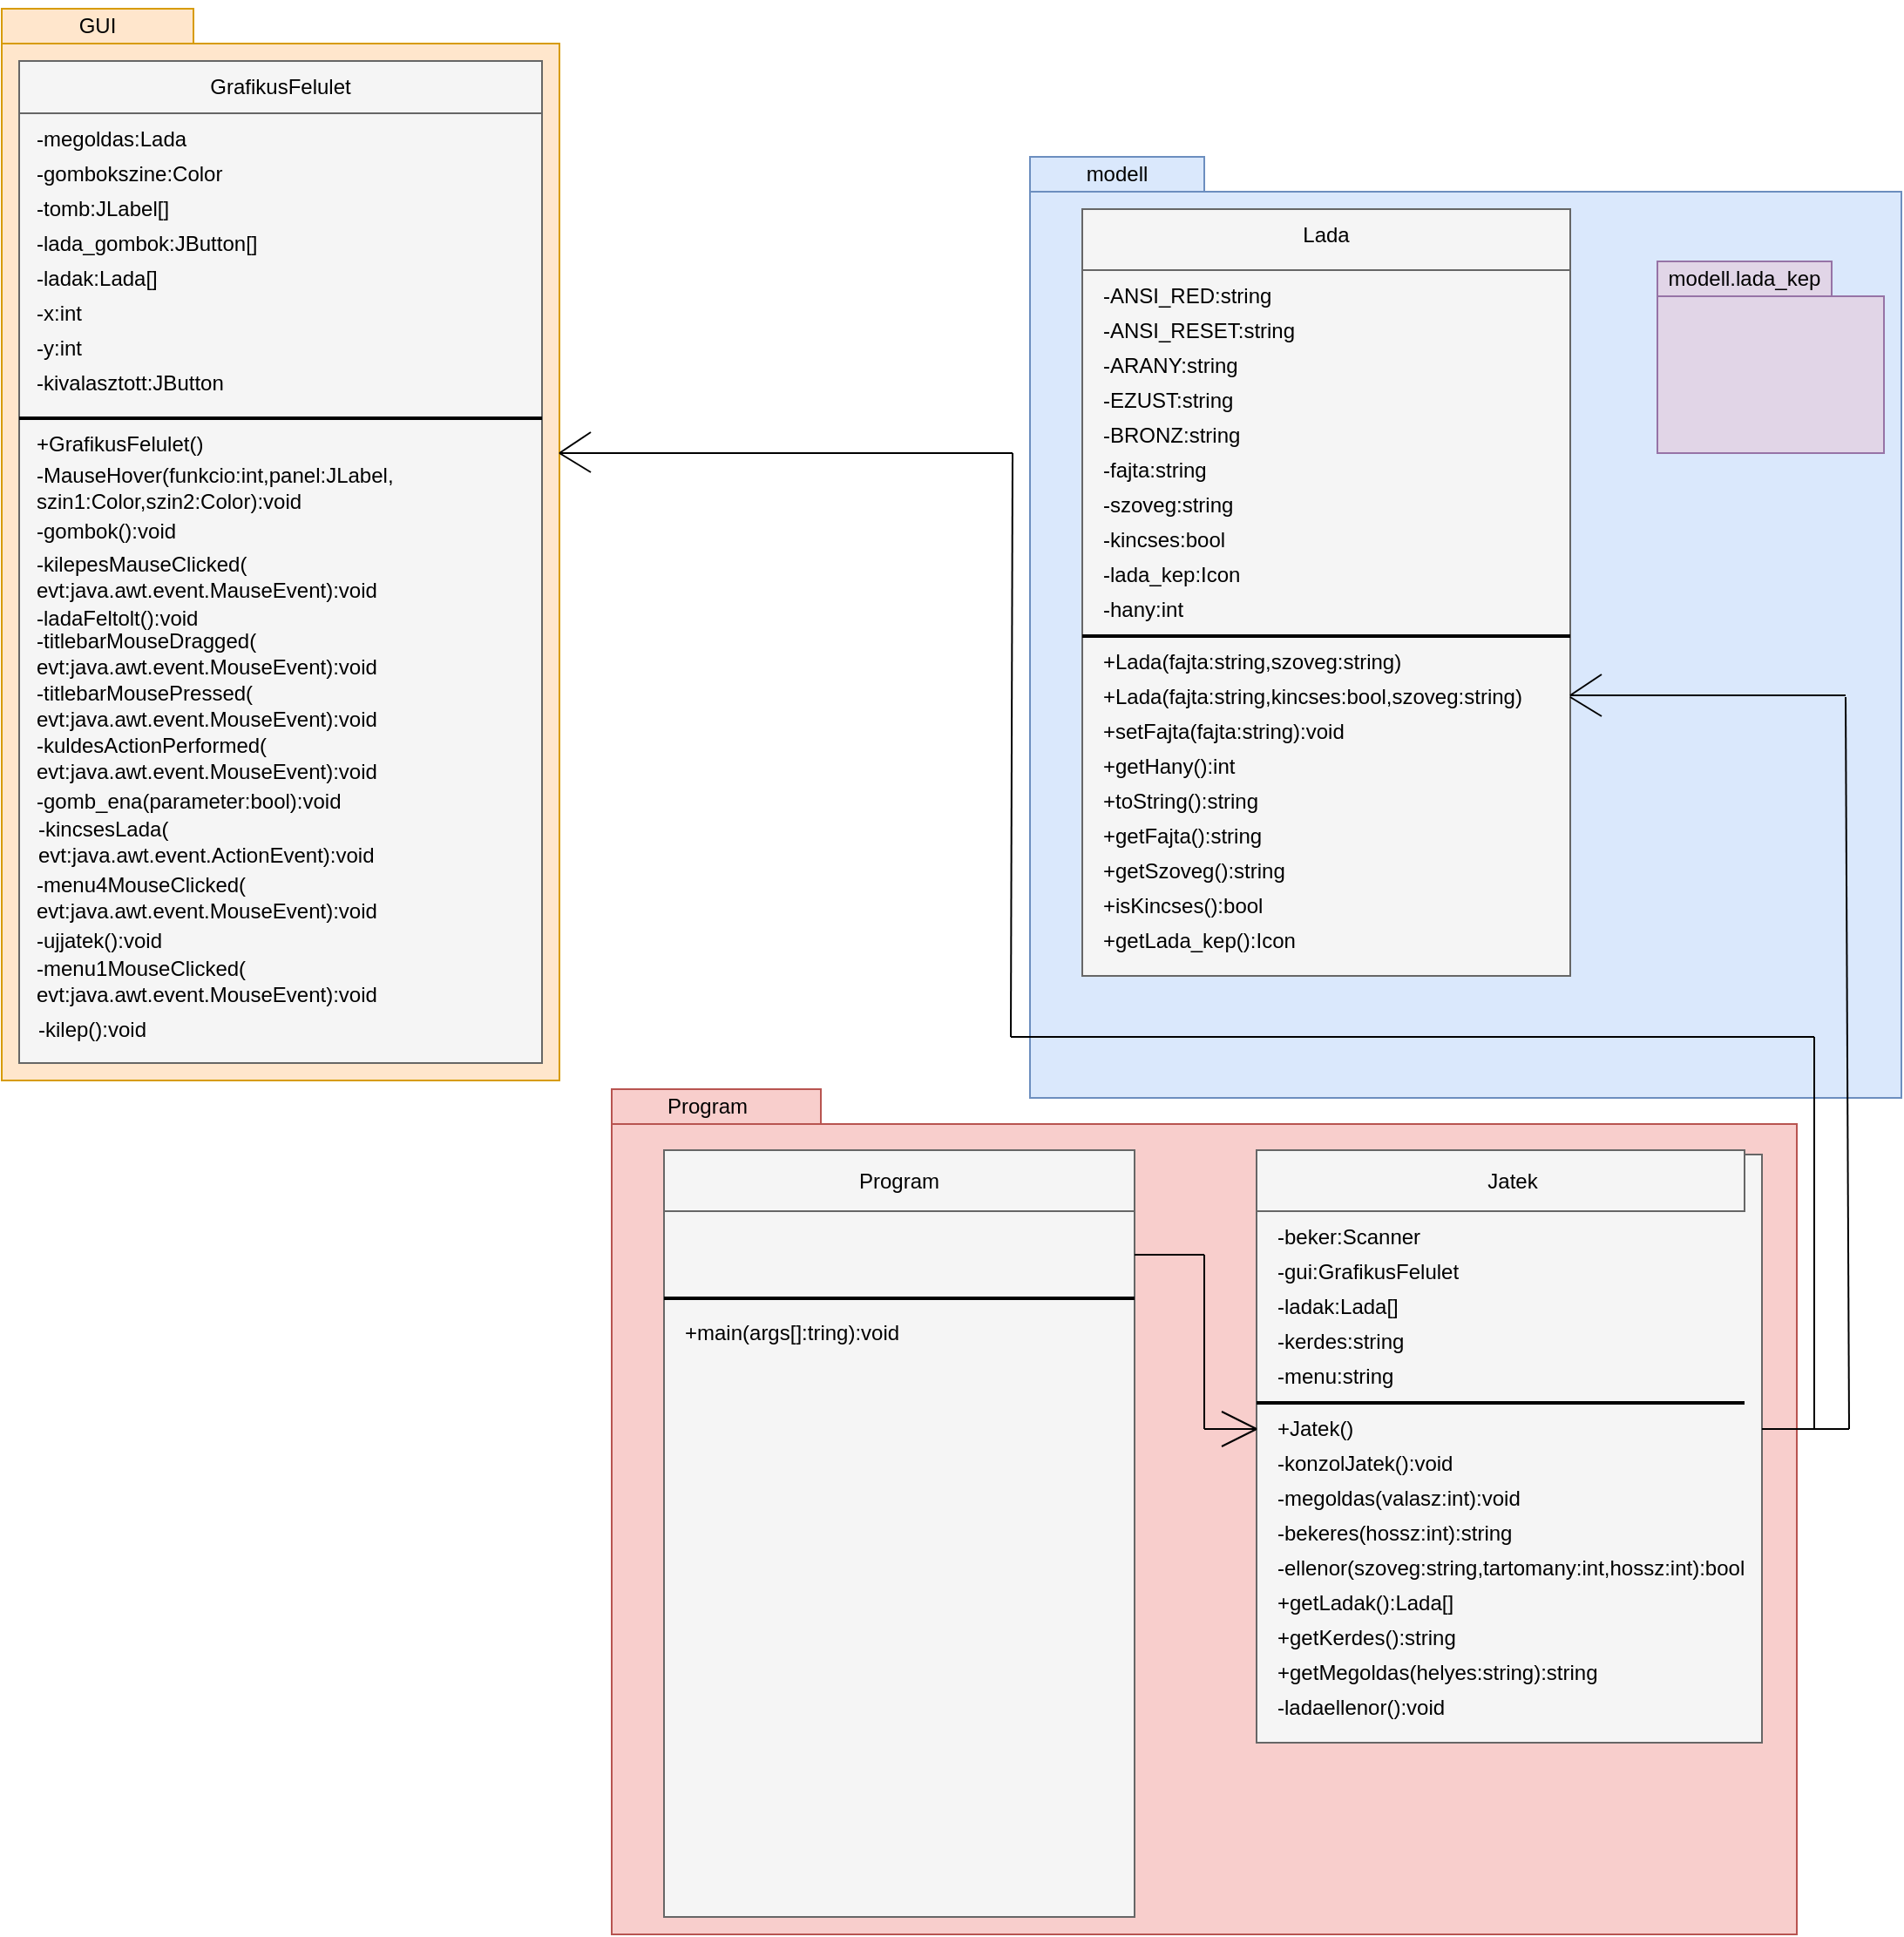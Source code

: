 <mxfile version="19.0.0" type="device"><diagram id="C5RBs43oDa-KdzZeNtuy" name="Page-1"><mxGraphModel dx="1920" dy="1682" grid="1" gridSize="10" guides="1" tooltips="1" connect="1" arrows="1" fold="1" page="1" pageScale="1" pageWidth="827" pageHeight="1169" math="0" shadow="0"><root><mxCell id="WIyWlLk6GJQsqaUBKTNV-0"/><mxCell id="WIyWlLk6GJQsqaUBKTNV-1" parent="WIyWlLk6GJQsqaUBKTNV-0"/><mxCell id="mJpXlzWFsbk1w2i0M5gg-0" value="" style="rounded=0;whiteSpace=wrap;html=1;fillColor=#ffe6cc;strokeColor=#d79b00;" parent="WIyWlLk6GJQsqaUBKTNV-1" vertex="1"><mxGeometry x="-320" y="-45" width="320" height="595" as="geometry"/></mxCell><mxCell id="mJpXlzWFsbk1w2i0M5gg-1" value="" style="rounded=0;whiteSpace=wrap;html=1;fillColor=#ffe6cc;strokeColor=#d79b00;" parent="WIyWlLk6GJQsqaUBKTNV-1" vertex="1"><mxGeometry x="-320" y="-65" width="110" height="20" as="geometry"/></mxCell><mxCell id="mJpXlzWFsbk1w2i0M5gg-2" value="GUI" style="text;html=1;strokeColor=none;fillColor=none;align=center;verticalAlign=middle;whiteSpace=wrap;rounded=0;" parent="WIyWlLk6GJQsqaUBKTNV-1" vertex="1"><mxGeometry x="-295" y="-70" width="60" height="30" as="geometry"/></mxCell><mxCell id="mJpXlzWFsbk1w2i0M5gg-4" value="" style="rounded=0;whiteSpace=wrap;html=1;fillColor=#dae8fc;strokeColor=#6c8ebf;" parent="WIyWlLk6GJQsqaUBKTNV-1" vertex="1"><mxGeometry x="270" y="40" width="500" height="520" as="geometry"/></mxCell><mxCell id="mJpXlzWFsbk1w2i0M5gg-5" value="" style="rounded=0;whiteSpace=wrap;html=1;fillColor=#f5f5f5;fontColor=#333333;strokeColor=#666666;" parent="WIyWlLk6GJQsqaUBKTNV-1" vertex="1"><mxGeometry x="-310" y="-35" width="300" height="575" as="geometry"/></mxCell><mxCell id="mJpXlzWFsbk1w2i0M5gg-6" value="" style="rounded=0;whiteSpace=wrap;html=1;fillColor=#f5f5f5;fontColor=#333333;strokeColor=#666666;" parent="WIyWlLk6GJQsqaUBKTNV-1" vertex="1"><mxGeometry x="-310" y="-35" width="300" height="30" as="geometry"/></mxCell><mxCell id="mJpXlzWFsbk1w2i0M5gg-7" value="GrafikusFelulet" style="text;html=1;align=center;verticalAlign=middle;whiteSpace=wrap;rounded=0;" parent="WIyWlLk6GJQsqaUBKTNV-1" vertex="1"><mxGeometry x="-225" y="-32.5" width="130" height="25" as="geometry"/></mxCell><mxCell id="mJpXlzWFsbk1w2i0M5gg-8" value="modell" style="rounded=0;whiteSpace=wrap;html=1;fillColor=#dae8fc;strokeColor=#6c8ebf;" parent="WIyWlLk6GJQsqaUBKTNV-1" vertex="1"><mxGeometry x="270" y="20" width="100" height="20" as="geometry"/></mxCell><mxCell id="mJpXlzWFsbk1w2i0M5gg-9" value="" style="rounded=0;whiteSpace=wrap;html=1;fillColor=#e1d5e7;strokeColor=#9673a6;" parent="WIyWlLk6GJQsqaUBKTNV-1" vertex="1"><mxGeometry x="630" y="100" width="130" height="90" as="geometry"/></mxCell><mxCell id="mJpXlzWFsbk1w2i0M5gg-10" value="modell.lada_kep" style="rounded=0;whiteSpace=wrap;html=1;fillColor=#e1d5e7;strokeColor=#9673a6;" parent="WIyWlLk6GJQsqaUBKTNV-1" vertex="1"><mxGeometry x="630" y="80" width="100" height="20" as="geometry"/></mxCell><mxCell id="mJpXlzWFsbk1w2i0M5gg-12" value="" style="rounded=0;whiteSpace=wrap;html=1;fillColor=#f5f5f5;fontColor=#333333;strokeColor=#666666;" parent="WIyWlLk6GJQsqaUBKTNV-1" vertex="1"><mxGeometry x="300" y="52.5" width="280" height="437.5" as="geometry"/></mxCell><mxCell id="mJpXlzWFsbk1w2i0M5gg-14" value="" style="rounded=0;whiteSpace=wrap;html=1;fillColor=#f8cecc;strokeColor=#b85450;" parent="WIyWlLk6GJQsqaUBKTNV-1" vertex="1"><mxGeometry x="30" y="575" width="680" height="465" as="geometry"/></mxCell><mxCell id="mJpXlzWFsbk1w2i0M5gg-15" value="" style="rounded=0;whiteSpace=wrap;html=1;fillColor=#f8cecc;strokeColor=#b85450;" parent="WIyWlLk6GJQsqaUBKTNV-1" vertex="1"><mxGeometry x="30" y="555" width="120" height="20" as="geometry"/></mxCell><mxCell id="mJpXlzWFsbk1w2i0M5gg-16" value="Program" style="text;html=1;strokeColor=none;fillColor=none;align=center;verticalAlign=middle;whiteSpace=wrap;rounded=0;" parent="WIyWlLk6GJQsqaUBKTNV-1" vertex="1"><mxGeometry x="55" y="550" width="60" height="30" as="geometry"/></mxCell><mxCell id="mJpXlzWFsbk1w2i0M5gg-17" value="" style="rounded=0;whiteSpace=wrap;html=1;fillColor=#f5f5f5;fontColor=#333333;strokeColor=#666666;" parent="WIyWlLk6GJQsqaUBKTNV-1" vertex="1"><mxGeometry x="60" y="590" width="270" height="440" as="geometry"/></mxCell><mxCell id="mJpXlzWFsbk1w2i0M5gg-18" value="" style="rounded=0;whiteSpace=wrap;html=1;fillColor=#f5f5f5;fontColor=#333333;strokeColor=#666666;" parent="WIyWlLk6GJQsqaUBKTNV-1" vertex="1"><mxGeometry x="400" y="592.5" width="290" height="337.5" as="geometry"/></mxCell><mxCell id="mJpXlzWFsbk1w2i0M5gg-19" value="" style="rounded=0;whiteSpace=wrap;html=1;fillColor=#f5f5f5;fontColor=#333333;strokeColor=#666666;" parent="WIyWlLk6GJQsqaUBKTNV-1" vertex="1"><mxGeometry x="60" y="590" width="270" height="35" as="geometry"/></mxCell><mxCell id="mJpXlzWFsbk1w2i0M5gg-20" value="" style="rounded=0;whiteSpace=wrap;html=1;fillColor=#f5f5f5;fontColor=#333333;strokeColor=#666666;" parent="WIyWlLk6GJQsqaUBKTNV-1" vertex="1"><mxGeometry x="400" y="590" width="280" height="35" as="geometry"/></mxCell><mxCell id="mJpXlzWFsbk1w2i0M5gg-21" value="" style="rounded=0;whiteSpace=wrap;html=1;fillColor=#f5f5f5;fontColor=#333333;strokeColor=#666666;" parent="WIyWlLk6GJQsqaUBKTNV-1" vertex="1"><mxGeometry x="300" y="50" width="280" height="35" as="geometry"/></mxCell><mxCell id="mJpXlzWFsbk1w2i0M5gg-23" value="Lada" style="text;html=1;strokeColor=none;fillColor=none;align=center;verticalAlign=middle;whiteSpace=wrap;rounded=0;" parent="WIyWlLk6GJQsqaUBKTNV-1" vertex="1"><mxGeometry x="405" y="50" width="70" height="30" as="geometry"/></mxCell><mxCell id="mJpXlzWFsbk1w2i0M5gg-24" value="Program" style="text;html=1;strokeColor=none;fillColor=none;align=center;verticalAlign=middle;whiteSpace=wrap;rounded=0;" parent="WIyWlLk6GJQsqaUBKTNV-1" vertex="1"><mxGeometry x="165" y="592.5" width="60" height="30" as="geometry"/></mxCell><mxCell id="mJpXlzWFsbk1w2i0M5gg-25" value="Jatek" style="text;html=1;strokeColor=none;fillColor=none;align=center;verticalAlign=middle;whiteSpace=wrap;rounded=0;" parent="WIyWlLk6GJQsqaUBKTNV-1" vertex="1"><mxGeometry x="516.5" y="592.5" width="60" height="30" as="geometry"/></mxCell><mxCell id="mJpXlzWFsbk1w2i0M5gg-28" value="-ANSI_RED:string" style="text;html=1;strokeColor=none;fillColor=none;align=left;verticalAlign=middle;whiteSpace=wrap;rounded=0;" parent="WIyWlLk6GJQsqaUBKTNV-1" vertex="1"><mxGeometry x="310" y="90" width="180" height="20" as="geometry"/></mxCell><mxCell id="mJpXlzWFsbk1w2i0M5gg-29" value="-ANSI_RESET:string&lt;br&gt;" style="text;html=1;strokeColor=none;fillColor=none;align=left;verticalAlign=middle;whiteSpace=wrap;rounded=0;" parent="WIyWlLk6GJQsqaUBKTNV-1" vertex="1"><mxGeometry x="310" y="110" width="170" height="20" as="geometry"/></mxCell><mxCell id="mJpXlzWFsbk1w2i0M5gg-31" value="-ARANY:string" style="text;html=1;strokeColor=none;fillColor=none;align=left;verticalAlign=middle;whiteSpace=wrap;rounded=0;" parent="WIyWlLk6GJQsqaUBKTNV-1" vertex="1"><mxGeometry x="310" y="130" width="170" height="20" as="geometry"/></mxCell><mxCell id="mJpXlzWFsbk1w2i0M5gg-32" value="-EZUST:string" style="text;html=1;strokeColor=none;fillColor=none;align=left;verticalAlign=middle;whiteSpace=wrap;rounded=0;" parent="WIyWlLk6GJQsqaUBKTNV-1" vertex="1"><mxGeometry x="310" y="150" width="170" height="20" as="geometry"/></mxCell><mxCell id="mJpXlzWFsbk1w2i0M5gg-33" value="-BRONZ:string" style="text;html=1;strokeColor=none;fillColor=none;align=left;verticalAlign=middle;whiteSpace=wrap;rounded=0;" parent="WIyWlLk6GJQsqaUBKTNV-1" vertex="1"><mxGeometry x="310" y="170" width="170" height="20" as="geometry"/></mxCell><mxCell id="mJpXlzWFsbk1w2i0M5gg-35" value="-fajta:string" style="text;html=1;strokeColor=none;fillColor=none;align=left;verticalAlign=middle;whiteSpace=wrap;rounded=0;" parent="WIyWlLk6GJQsqaUBKTNV-1" vertex="1"><mxGeometry x="310" y="190" width="170" height="20" as="geometry"/></mxCell><mxCell id="mJpXlzWFsbk1w2i0M5gg-36" value="-szoveg:string" style="text;html=1;strokeColor=none;fillColor=none;align=left;verticalAlign=middle;whiteSpace=wrap;rounded=0;" parent="WIyWlLk6GJQsqaUBKTNV-1" vertex="1"><mxGeometry x="310" y="210" width="170" height="20" as="geometry"/></mxCell><mxCell id="mJpXlzWFsbk1w2i0M5gg-37" value="-kincses:bool" style="text;html=1;strokeColor=none;fillColor=none;align=left;verticalAlign=middle;whiteSpace=wrap;rounded=0;" parent="WIyWlLk6GJQsqaUBKTNV-1" vertex="1"><mxGeometry x="310" y="230" width="170" height="20" as="geometry"/></mxCell><mxCell id="mJpXlzWFsbk1w2i0M5gg-38" value="-lada_kep:Icon" style="text;html=1;strokeColor=none;fillColor=none;align=left;verticalAlign=middle;whiteSpace=wrap;rounded=0;" parent="WIyWlLk6GJQsqaUBKTNV-1" vertex="1"><mxGeometry x="310" y="250" width="170" height="20" as="geometry"/></mxCell><mxCell id="mJpXlzWFsbk1w2i0M5gg-39" value="-hany:int" style="text;html=1;strokeColor=none;fillColor=none;align=left;verticalAlign=middle;whiteSpace=wrap;rounded=0;" parent="WIyWlLk6GJQsqaUBKTNV-1" vertex="1"><mxGeometry x="310" y="270" width="170" height="20" as="geometry"/></mxCell><mxCell id="mJpXlzWFsbk1w2i0M5gg-43" value="" style="line;strokeWidth=2;html=1;" parent="WIyWlLk6GJQsqaUBKTNV-1" vertex="1"><mxGeometry x="300" y="290" width="280" height="10" as="geometry"/></mxCell><mxCell id="83cDBdAgCSf1QjNLqymH-1" value="+Lada(fajta:string,szoveg:string)" style="text;html=1;strokeColor=none;fillColor=none;align=left;verticalAlign=middle;whiteSpace=wrap;rounded=0;" vertex="1" parent="WIyWlLk6GJQsqaUBKTNV-1"><mxGeometry x="310" y="300" width="250" height="20" as="geometry"/></mxCell><mxCell id="83cDBdAgCSf1QjNLqymH-2" value="+Lada(fajta:string,kincses:bool,szoveg:string)" style="text;html=1;strokeColor=none;fillColor=none;align=left;verticalAlign=middle;whiteSpace=wrap;rounded=0;" vertex="1" parent="WIyWlLk6GJQsqaUBKTNV-1"><mxGeometry x="310" y="320" width="260" height="20" as="geometry"/></mxCell><mxCell id="83cDBdAgCSf1QjNLqymH-3" value="+getHany():int" style="text;html=1;strokeColor=none;fillColor=none;align=left;verticalAlign=middle;whiteSpace=wrap;rounded=0;" vertex="1" parent="WIyWlLk6GJQsqaUBKTNV-1"><mxGeometry x="310" y="360" width="260" height="20" as="geometry"/></mxCell><mxCell id="83cDBdAgCSf1QjNLqymH-4" value="+setFajta(fajta:string):void" style="text;html=1;strokeColor=none;fillColor=none;align=left;verticalAlign=middle;whiteSpace=wrap;rounded=0;" vertex="1" parent="WIyWlLk6GJQsqaUBKTNV-1"><mxGeometry x="310" y="340" width="260" height="20" as="geometry"/></mxCell><mxCell id="83cDBdAgCSf1QjNLqymH-5" value="+toString():string" style="text;html=1;strokeColor=none;fillColor=none;align=left;verticalAlign=middle;whiteSpace=wrap;rounded=0;" vertex="1" parent="WIyWlLk6GJQsqaUBKTNV-1"><mxGeometry x="310" y="380" width="260" height="20" as="geometry"/></mxCell><mxCell id="83cDBdAgCSf1QjNLqymH-13" value="+getFajta():string" style="text;html=1;strokeColor=none;fillColor=none;align=left;verticalAlign=middle;whiteSpace=wrap;rounded=0;" vertex="1" parent="WIyWlLk6GJQsqaUBKTNV-1"><mxGeometry x="310" y="400" width="260" height="20" as="geometry"/></mxCell><mxCell id="83cDBdAgCSf1QjNLqymH-14" value="+getSzoveg():string" style="text;html=1;strokeColor=none;fillColor=none;align=left;verticalAlign=middle;whiteSpace=wrap;rounded=0;" vertex="1" parent="WIyWlLk6GJQsqaUBKTNV-1"><mxGeometry x="310" y="420" width="260" height="20" as="geometry"/></mxCell><mxCell id="83cDBdAgCSf1QjNLqymH-15" value="+isKincses():bool" style="text;html=1;strokeColor=none;fillColor=none;align=left;verticalAlign=middle;whiteSpace=wrap;rounded=0;" vertex="1" parent="WIyWlLk6GJQsqaUBKTNV-1"><mxGeometry x="310" y="440" width="260" height="20" as="geometry"/></mxCell><mxCell id="83cDBdAgCSf1QjNLqymH-16" value="+getLada_kep():Icon" style="text;html=1;strokeColor=none;fillColor=none;align=left;verticalAlign=middle;whiteSpace=wrap;rounded=0;" vertex="1" parent="WIyWlLk6GJQsqaUBKTNV-1"><mxGeometry x="310" y="460" width="260" height="20" as="geometry"/></mxCell><mxCell id="83cDBdAgCSf1QjNLqymH-20" value="" style="line;strokeWidth=2;html=1;" vertex="1" parent="WIyWlLk6GJQsqaUBKTNV-1"><mxGeometry x="60" y="670" width="270" height="10" as="geometry"/></mxCell><mxCell id="83cDBdAgCSf1QjNLqymH-21" value="+main(args[]:tring):void" style="text;html=1;strokeColor=none;fillColor=none;align=left;verticalAlign=middle;whiteSpace=wrap;rounded=0;" vertex="1" parent="WIyWlLk6GJQsqaUBKTNV-1"><mxGeometry x="70" y="680" width="250" height="30" as="geometry"/></mxCell><mxCell id="83cDBdAgCSf1QjNLqymH-23" value="-beker:Scanner" style="text;html=1;strokeColor=none;fillColor=none;align=left;verticalAlign=middle;whiteSpace=wrap;rounded=0;" vertex="1" parent="WIyWlLk6GJQsqaUBKTNV-1"><mxGeometry x="410" y="630" width="260" height="20" as="geometry"/></mxCell><mxCell id="83cDBdAgCSf1QjNLqymH-24" value="-gui:GrafikusFelulet" style="text;html=1;strokeColor=none;fillColor=none;align=left;verticalAlign=middle;whiteSpace=wrap;rounded=0;" vertex="1" parent="WIyWlLk6GJQsqaUBKTNV-1"><mxGeometry x="410" y="650" width="260" height="20" as="geometry"/></mxCell><mxCell id="83cDBdAgCSf1QjNLqymH-25" value="-ladak:Lada[]" style="text;html=1;strokeColor=none;fillColor=none;align=left;verticalAlign=middle;whiteSpace=wrap;rounded=0;" vertex="1" parent="WIyWlLk6GJQsqaUBKTNV-1"><mxGeometry x="410" y="670" width="260" height="20" as="geometry"/></mxCell><mxCell id="83cDBdAgCSf1QjNLqymH-26" value="-menu:string" style="text;html=1;strokeColor=none;fillColor=none;align=left;verticalAlign=middle;whiteSpace=wrap;rounded=0;" vertex="1" parent="WIyWlLk6GJQsqaUBKTNV-1"><mxGeometry x="410" y="710" width="260" height="20" as="geometry"/></mxCell><mxCell id="83cDBdAgCSf1QjNLqymH-27" value="-kerdes:string" style="text;html=1;strokeColor=none;fillColor=none;align=left;verticalAlign=middle;whiteSpace=wrap;rounded=0;" vertex="1" parent="WIyWlLk6GJQsqaUBKTNV-1"><mxGeometry x="410" y="690" width="260" height="20" as="geometry"/></mxCell><mxCell id="83cDBdAgCSf1QjNLqymH-29" value="" style="line;strokeWidth=2;html=1;" vertex="1" parent="WIyWlLk6GJQsqaUBKTNV-1"><mxGeometry x="400" y="730" width="280" height="10" as="geometry"/></mxCell><mxCell id="83cDBdAgCSf1QjNLqymH-30" value="+Jatek()" style="text;html=1;strokeColor=none;fillColor=none;align=left;verticalAlign=middle;whiteSpace=wrap;rounded=0;" vertex="1" parent="WIyWlLk6GJQsqaUBKTNV-1"><mxGeometry x="410" y="740" width="260" height="20" as="geometry"/></mxCell><mxCell id="83cDBdAgCSf1QjNLqymH-31" value="-konzolJatek():void" style="text;html=1;strokeColor=none;fillColor=none;align=left;verticalAlign=middle;whiteSpace=wrap;rounded=0;" vertex="1" parent="WIyWlLk6GJQsqaUBKTNV-1"><mxGeometry x="410" y="760" width="260" height="20" as="geometry"/></mxCell><mxCell id="83cDBdAgCSf1QjNLqymH-32" value="-megoldas(valasz:int):void" style="text;html=1;strokeColor=none;fillColor=none;align=left;verticalAlign=middle;whiteSpace=wrap;rounded=0;" vertex="1" parent="WIyWlLk6GJQsqaUBKTNV-1"><mxGeometry x="410" y="780" width="260" height="20" as="geometry"/></mxCell><mxCell id="83cDBdAgCSf1QjNLqymH-33" value="-bekeres(hossz:int):string" style="text;html=1;strokeColor=none;fillColor=none;align=left;verticalAlign=middle;whiteSpace=wrap;rounded=0;" vertex="1" parent="WIyWlLk6GJQsqaUBKTNV-1"><mxGeometry x="410" y="800" width="260" height="20" as="geometry"/></mxCell><mxCell id="83cDBdAgCSf1QjNLqymH-34" value="-ellenor(szoveg:string,tartomany:int,hossz:int):bool" style="text;html=1;strokeColor=none;fillColor=none;align=left;verticalAlign=middle;whiteSpace=wrap;rounded=0;" vertex="1" parent="WIyWlLk6GJQsqaUBKTNV-1"><mxGeometry x="410" y="820" width="280" height="20" as="geometry"/></mxCell><mxCell id="83cDBdAgCSf1QjNLqymH-35" value="+getLadak():Lada[]" style="text;html=1;strokeColor=none;fillColor=none;align=left;verticalAlign=middle;whiteSpace=wrap;rounded=0;" vertex="1" parent="WIyWlLk6GJQsqaUBKTNV-1"><mxGeometry x="410" y="840" width="260" height="20" as="geometry"/></mxCell><mxCell id="83cDBdAgCSf1QjNLqymH-36" value="+getKerdes():string&lt;span style=&quot;white-space: pre;&quot;&gt;&#9;&lt;/span&gt;" style="text;html=1;strokeColor=none;fillColor=none;align=left;verticalAlign=middle;whiteSpace=wrap;rounded=0;" vertex="1" parent="WIyWlLk6GJQsqaUBKTNV-1"><mxGeometry x="410" y="860" width="260" height="20" as="geometry"/></mxCell><mxCell id="83cDBdAgCSf1QjNLqymH-37" value="+getMegoldas(helyes:string):string" style="text;html=1;strokeColor=none;fillColor=none;align=left;verticalAlign=middle;whiteSpace=wrap;rounded=0;" vertex="1" parent="WIyWlLk6GJQsqaUBKTNV-1"><mxGeometry x="410" y="880" width="260" height="20" as="geometry"/></mxCell><mxCell id="83cDBdAgCSf1QjNLqymH-38" value="-ladaellenor():void" style="text;html=1;strokeColor=none;fillColor=none;align=left;verticalAlign=middle;whiteSpace=wrap;rounded=0;" vertex="1" parent="WIyWlLk6GJQsqaUBKTNV-1"><mxGeometry x="410" y="900" width="260" height="20" as="geometry"/></mxCell><mxCell id="83cDBdAgCSf1QjNLqymH-41" value="" style="endArrow=none;html=1;rounded=0;" edge="1" parent="WIyWlLk6GJQsqaUBKTNV-1"><mxGeometry width="50" height="50" relative="1" as="geometry"><mxPoint x="330" y="650" as="sourcePoint"/><mxPoint x="370" y="650" as="targetPoint"/></mxGeometry></mxCell><mxCell id="83cDBdAgCSf1QjNLqymH-42" value="" style="endArrow=none;html=1;rounded=0;" edge="1" parent="WIyWlLk6GJQsqaUBKTNV-1"><mxGeometry width="50" height="50" relative="1" as="geometry"><mxPoint x="370" y="750" as="sourcePoint"/><mxPoint x="370" y="650" as="targetPoint"/></mxGeometry></mxCell><mxCell id="83cDBdAgCSf1QjNLqymH-44" value="" style="endArrow=none;html=1;rounded=0;" edge="1" parent="WIyWlLk6GJQsqaUBKTNV-1"><mxGeometry width="50" height="50" relative="1" as="geometry"><mxPoint x="370" y="750" as="sourcePoint"/><mxPoint x="400" y="750" as="targetPoint"/></mxGeometry></mxCell><mxCell id="83cDBdAgCSf1QjNLqymH-45" value="" style="endArrow=none;html=1;rounded=0;" edge="1" parent="WIyWlLk6GJQsqaUBKTNV-1"><mxGeometry width="50" height="50" relative="1" as="geometry"><mxPoint x="380" y="760" as="sourcePoint"/><mxPoint x="400" y="750" as="targetPoint"/></mxGeometry></mxCell><mxCell id="83cDBdAgCSf1QjNLqymH-47" value="" style="endArrow=none;html=1;rounded=0;" edge="1" parent="WIyWlLk6GJQsqaUBKTNV-1"><mxGeometry width="50" height="50" relative="1" as="geometry"><mxPoint x="380" y="740" as="sourcePoint"/><mxPoint x="400" y="750" as="targetPoint"/></mxGeometry></mxCell><mxCell id="83cDBdAgCSf1QjNLqymH-48" value="" style="endArrow=none;html=1;rounded=0;" edge="1" parent="WIyWlLk6GJQsqaUBKTNV-1"><mxGeometry width="50" height="50" relative="1" as="geometry"><mxPoint x="690" y="750" as="sourcePoint"/><mxPoint x="740" y="750" as="targetPoint"/></mxGeometry></mxCell><mxCell id="83cDBdAgCSf1QjNLqymH-49" value="" style="endArrow=none;html=1;rounded=0;" edge="1" parent="WIyWlLk6GJQsqaUBKTNV-1"><mxGeometry width="50" height="50" relative="1" as="geometry"><mxPoint x="740" y="750" as="sourcePoint"/><mxPoint x="738" y="330" as="targetPoint"/></mxGeometry></mxCell><mxCell id="83cDBdAgCSf1QjNLqymH-50" value="" style="endArrow=none;html=1;rounded=0;" edge="1" parent="WIyWlLk6GJQsqaUBKTNV-1"><mxGeometry width="50" height="50" relative="1" as="geometry"><mxPoint x="580" y="329" as="sourcePoint"/><mxPoint x="738" y="329" as="targetPoint"/></mxGeometry></mxCell><mxCell id="83cDBdAgCSf1QjNLqymH-51" value="" style="endArrow=none;html=1;rounded=0;" edge="1" parent="WIyWlLk6GJQsqaUBKTNV-1"><mxGeometry width="50" height="50" relative="1" as="geometry"><mxPoint x="580" y="330" as="sourcePoint"/><mxPoint x="598" y="341" as="targetPoint"/></mxGeometry></mxCell><mxCell id="83cDBdAgCSf1QjNLqymH-55" value="" style="endArrow=none;html=1;rounded=0;" edge="1" parent="WIyWlLk6GJQsqaUBKTNV-1"><mxGeometry width="50" height="50" relative="1" as="geometry"><mxPoint x="580" y="329" as="sourcePoint"/><mxPoint x="598" y="317" as="targetPoint"/></mxGeometry></mxCell><mxCell id="83cDBdAgCSf1QjNLqymH-56" value="" style="endArrow=none;html=1;rounded=0;" edge="1" parent="WIyWlLk6GJQsqaUBKTNV-1"><mxGeometry width="50" height="50" relative="1" as="geometry"><mxPoint x="259" y="525" as="sourcePoint"/><mxPoint x="720" y="525" as="targetPoint"/></mxGeometry></mxCell><mxCell id="83cDBdAgCSf1QjNLqymH-57" value="" style="endArrow=none;html=1;rounded=0;" edge="1" parent="WIyWlLk6GJQsqaUBKTNV-1"><mxGeometry width="50" height="50" relative="1" as="geometry"><mxPoint x="720" y="750" as="sourcePoint"/><mxPoint x="720" y="525" as="targetPoint"/></mxGeometry></mxCell><mxCell id="83cDBdAgCSf1QjNLqymH-58" value="" style="endArrow=none;html=1;rounded=0;" edge="1" parent="WIyWlLk6GJQsqaUBKTNV-1"><mxGeometry width="50" height="50" relative="1" as="geometry"><mxPoint x="259" y="525" as="sourcePoint"/><mxPoint x="260" y="190" as="targetPoint"/></mxGeometry></mxCell><mxCell id="83cDBdAgCSf1QjNLqymH-59" value="-megoldas:Lada" style="text;html=1;strokeColor=none;fillColor=none;align=left;verticalAlign=middle;whiteSpace=wrap;rounded=0;" vertex="1" parent="WIyWlLk6GJQsqaUBKTNV-1"><mxGeometry x="-302.5" width="275" height="20" as="geometry"/></mxCell><mxCell id="83cDBdAgCSf1QjNLqymH-60" value="-kivalasztott:JButton" style="text;html=1;strokeColor=none;fillColor=none;align=left;verticalAlign=middle;whiteSpace=wrap;rounded=0;" vertex="1" parent="WIyWlLk6GJQsqaUBKTNV-1"><mxGeometry x="-302.5" y="140" width="275" height="20" as="geometry"/></mxCell><mxCell id="83cDBdAgCSf1QjNLqymH-61" value="-gombokszine:Color" style="text;html=1;strokeColor=none;fillColor=none;align=left;verticalAlign=middle;whiteSpace=wrap;rounded=0;" vertex="1" parent="WIyWlLk6GJQsqaUBKTNV-1"><mxGeometry x="-302.5" y="20" width="275" height="20" as="geometry"/></mxCell><mxCell id="83cDBdAgCSf1QjNLqymH-62" value="-tomb:JLabel[]" style="text;html=1;strokeColor=none;fillColor=none;align=left;verticalAlign=middle;whiteSpace=wrap;rounded=0;" vertex="1" parent="WIyWlLk6GJQsqaUBKTNV-1"><mxGeometry x="-302.5" y="40" width="282.5" height="20" as="geometry"/></mxCell><mxCell id="83cDBdAgCSf1QjNLqymH-63" value="-lada_gombok:JButton[]" style="text;html=1;strokeColor=none;fillColor=none;align=left;verticalAlign=middle;whiteSpace=wrap;rounded=0;" vertex="1" parent="WIyWlLk6GJQsqaUBKTNV-1"><mxGeometry x="-302.5" y="60" width="275" height="20" as="geometry"/></mxCell><mxCell id="83cDBdAgCSf1QjNLqymH-64" value="-ladak:Lada[]" style="text;html=1;strokeColor=none;fillColor=none;align=left;verticalAlign=middle;whiteSpace=wrap;rounded=0;" vertex="1" parent="WIyWlLk6GJQsqaUBKTNV-1"><mxGeometry x="-302.5" y="80" width="275" height="20" as="geometry"/></mxCell><mxCell id="83cDBdAgCSf1QjNLqymH-65" value="-x:int" style="text;html=1;strokeColor=none;fillColor=none;align=left;verticalAlign=middle;whiteSpace=wrap;rounded=0;" vertex="1" parent="WIyWlLk6GJQsqaUBKTNV-1"><mxGeometry x="-302.5" y="100" width="275" height="20" as="geometry"/></mxCell><mxCell id="83cDBdAgCSf1QjNLqymH-66" value="-y:int" style="text;html=1;strokeColor=none;fillColor=none;align=left;verticalAlign=middle;whiteSpace=wrap;rounded=0;" vertex="1" parent="WIyWlLk6GJQsqaUBKTNV-1"><mxGeometry x="-302.5" y="120" width="275" height="20" as="geometry"/></mxCell><mxCell id="83cDBdAgCSf1QjNLqymH-68" value="" style="line;strokeWidth=2;html=1;" vertex="1" parent="WIyWlLk6GJQsqaUBKTNV-1"><mxGeometry x="-310" y="165" width="300" height="10" as="geometry"/></mxCell><mxCell id="83cDBdAgCSf1QjNLqymH-69" value="-gombok():void" style="text;html=1;strokeColor=none;fillColor=none;align=left;verticalAlign=middle;whiteSpace=wrap;rounded=0;" vertex="1" parent="WIyWlLk6GJQsqaUBKTNV-1"><mxGeometry x="-302.5" y="225" width="275" height="20" as="geometry"/></mxCell><mxCell id="83cDBdAgCSf1QjNLqymH-70" value="+GrafikusFelulet()" style="text;html=1;strokeColor=none;fillColor=none;align=left;verticalAlign=middle;whiteSpace=wrap;rounded=0;" vertex="1" parent="WIyWlLk6GJQsqaUBKTNV-1"><mxGeometry x="-302.5" y="175" width="275" height="20" as="geometry"/></mxCell><mxCell id="83cDBdAgCSf1QjNLqymH-71" value="-MauseHover(funkcio:int,panel:JLabel,&lt;br&gt;szin1:Color,szin2:Color):void" style="text;html=1;strokeColor=none;fillColor=none;align=left;verticalAlign=middle;whiteSpace=wrap;rounded=0;" vertex="1" parent="WIyWlLk6GJQsqaUBKTNV-1"><mxGeometry x="-302.5" y="195" width="282.5" height="30" as="geometry"/></mxCell><mxCell id="83cDBdAgCSf1QjNLqymH-72" value="-kilepesMauseClicked(&lt;br&gt;evt:java.awt.event.MauseEvent):void" style="text;html=1;strokeColor=none;fillColor=none;align=left;verticalAlign=middle;whiteSpace=wrap;rounded=0;" vertex="1" parent="WIyWlLk6GJQsqaUBKTNV-1"><mxGeometry x="-302" y="251" width="275" height="20" as="geometry"/></mxCell><mxCell id="83cDBdAgCSf1QjNLqymH-73" value="-ladaFeltolt():void" style="text;html=1;strokeColor=none;fillColor=none;align=left;verticalAlign=middle;whiteSpace=wrap;rounded=0;" vertex="1" parent="WIyWlLk6GJQsqaUBKTNV-1"><mxGeometry x="-302.5" y="275" width="275" height="20" as="geometry"/></mxCell><mxCell id="83cDBdAgCSf1QjNLqymH-74" value="-titlebarMouseDragged(&lt;br&gt;evt:java.awt.event.MouseEvent):void" style="text;html=1;strokeColor=none;fillColor=none;align=left;verticalAlign=middle;whiteSpace=wrap;rounded=0;" vertex="1" parent="WIyWlLk6GJQsqaUBKTNV-1"><mxGeometry x="-302.5" y="295" width="275" height="20" as="geometry"/></mxCell><mxCell id="83cDBdAgCSf1QjNLqymH-75" value="-titlebarMousePressed(&lt;br&gt;evt:java.awt.event.MouseEvent):void" style="text;html=1;strokeColor=none;fillColor=none;align=left;verticalAlign=middle;whiteSpace=wrap;rounded=0;" vertex="1" parent="WIyWlLk6GJQsqaUBKTNV-1"><mxGeometry x="-302.5" y="325" width="275" height="20" as="geometry"/></mxCell><mxCell id="83cDBdAgCSf1QjNLqymH-76" value="-kuldesActionPerformed(&lt;br&gt;evt:java.awt.event.MouseEvent):void" style="text;html=1;strokeColor=none;fillColor=none;align=left;verticalAlign=middle;whiteSpace=wrap;rounded=0;" vertex="1" parent="WIyWlLk6GJQsqaUBKTNV-1"><mxGeometry x="-302" y="355" width="275" height="20" as="geometry"/></mxCell><mxCell id="83cDBdAgCSf1QjNLqymH-77" value="-gomb_ena(parameter:bool):void" style="text;html=1;strokeColor=none;fillColor=none;align=left;verticalAlign=middle;whiteSpace=wrap;rounded=0;" vertex="1" parent="WIyWlLk6GJQsqaUBKTNV-1"><mxGeometry x="-302" y="380" width="275" height="20" as="geometry"/></mxCell><mxCell id="83cDBdAgCSf1QjNLqymH-78" value="-kincsesLada(&lt;br&gt;evt:java.awt.event.ActionEvent):void" style="text;html=1;strokeColor=none;fillColor=none;align=left;verticalAlign=middle;whiteSpace=wrap;rounded=0;" vertex="1" parent="WIyWlLk6GJQsqaUBKTNV-1"><mxGeometry x="-301" y="403" width="275" height="20" as="geometry"/></mxCell><mxCell id="83cDBdAgCSf1QjNLqymH-79" value="-menu4MouseClicked(&lt;br&gt;evt:java.awt.event.MouseEvent):void" style="text;html=1;strokeColor=none;fillColor=none;align=left;verticalAlign=middle;whiteSpace=wrap;rounded=0;" vertex="1" parent="WIyWlLk6GJQsqaUBKTNV-1"><mxGeometry x="-302.5" y="435" width="275" height="20" as="geometry"/></mxCell><mxCell id="83cDBdAgCSf1QjNLqymH-80" value="-ujjatek():void" style="text;html=1;strokeColor=none;fillColor=none;align=left;verticalAlign=middle;whiteSpace=wrap;rounded=0;" vertex="1" parent="WIyWlLk6GJQsqaUBKTNV-1"><mxGeometry x="-302.5" y="460" width="275" height="20" as="geometry"/></mxCell><mxCell id="83cDBdAgCSf1QjNLqymH-81" value="-menu1MouseClicked(&lt;br&gt;evt:java.awt.event.MouseEvent):void" style="text;html=1;strokeColor=none;fillColor=none;align=left;verticalAlign=middle;whiteSpace=wrap;rounded=0;" vertex="1" parent="WIyWlLk6GJQsqaUBKTNV-1"><mxGeometry x="-302" y="483" width="275" height="20" as="geometry"/></mxCell><mxCell id="83cDBdAgCSf1QjNLqymH-83" value="" style="endArrow=none;html=1;rounded=0;" edge="1" parent="WIyWlLk6GJQsqaUBKTNV-1"><mxGeometry width="50" height="50" relative="1" as="geometry"><mxPoint y="190" as="sourcePoint"/><mxPoint x="20" y="190" as="targetPoint"/></mxGeometry></mxCell><mxCell id="83cDBdAgCSf1QjNLqymH-84" value="" style="endArrow=none;html=1;rounded=0;" edge="1" parent="WIyWlLk6GJQsqaUBKTNV-1"><mxGeometry width="50" height="50" relative="1" as="geometry"><mxPoint y="190" as="sourcePoint"/><mxPoint x="18" y="178" as="targetPoint"/></mxGeometry></mxCell><mxCell id="83cDBdAgCSf1QjNLqymH-85" value="" style="endArrow=none;html=1;rounded=0;" edge="1" parent="WIyWlLk6GJQsqaUBKTNV-1"><mxGeometry width="50" height="50" relative="1" as="geometry"><mxPoint y="190" as="sourcePoint"/><mxPoint x="18" y="201" as="targetPoint"/></mxGeometry></mxCell><mxCell id="83cDBdAgCSf1QjNLqymH-94" value="" style="endArrow=none;html=1;rounded=0;" edge="1" parent="WIyWlLk6GJQsqaUBKTNV-1"><mxGeometry width="50" height="50" relative="1" as="geometry"><mxPoint x="20.0" y="190" as="sourcePoint"/><mxPoint x="260" y="190" as="targetPoint"/></mxGeometry></mxCell><mxCell id="83cDBdAgCSf1QjNLqymH-96" value="-kilep():void" style="text;html=1;strokeColor=none;fillColor=none;align=left;verticalAlign=middle;whiteSpace=wrap;rounded=0;" vertex="1" parent="WIyWlLk6GJQsqaUBKTNV-1"><mxGeometry x="-301" y="511" width="275" height="20" as="geometry"/></mxCell></root></mxGraphModel></diagram></mxfile>